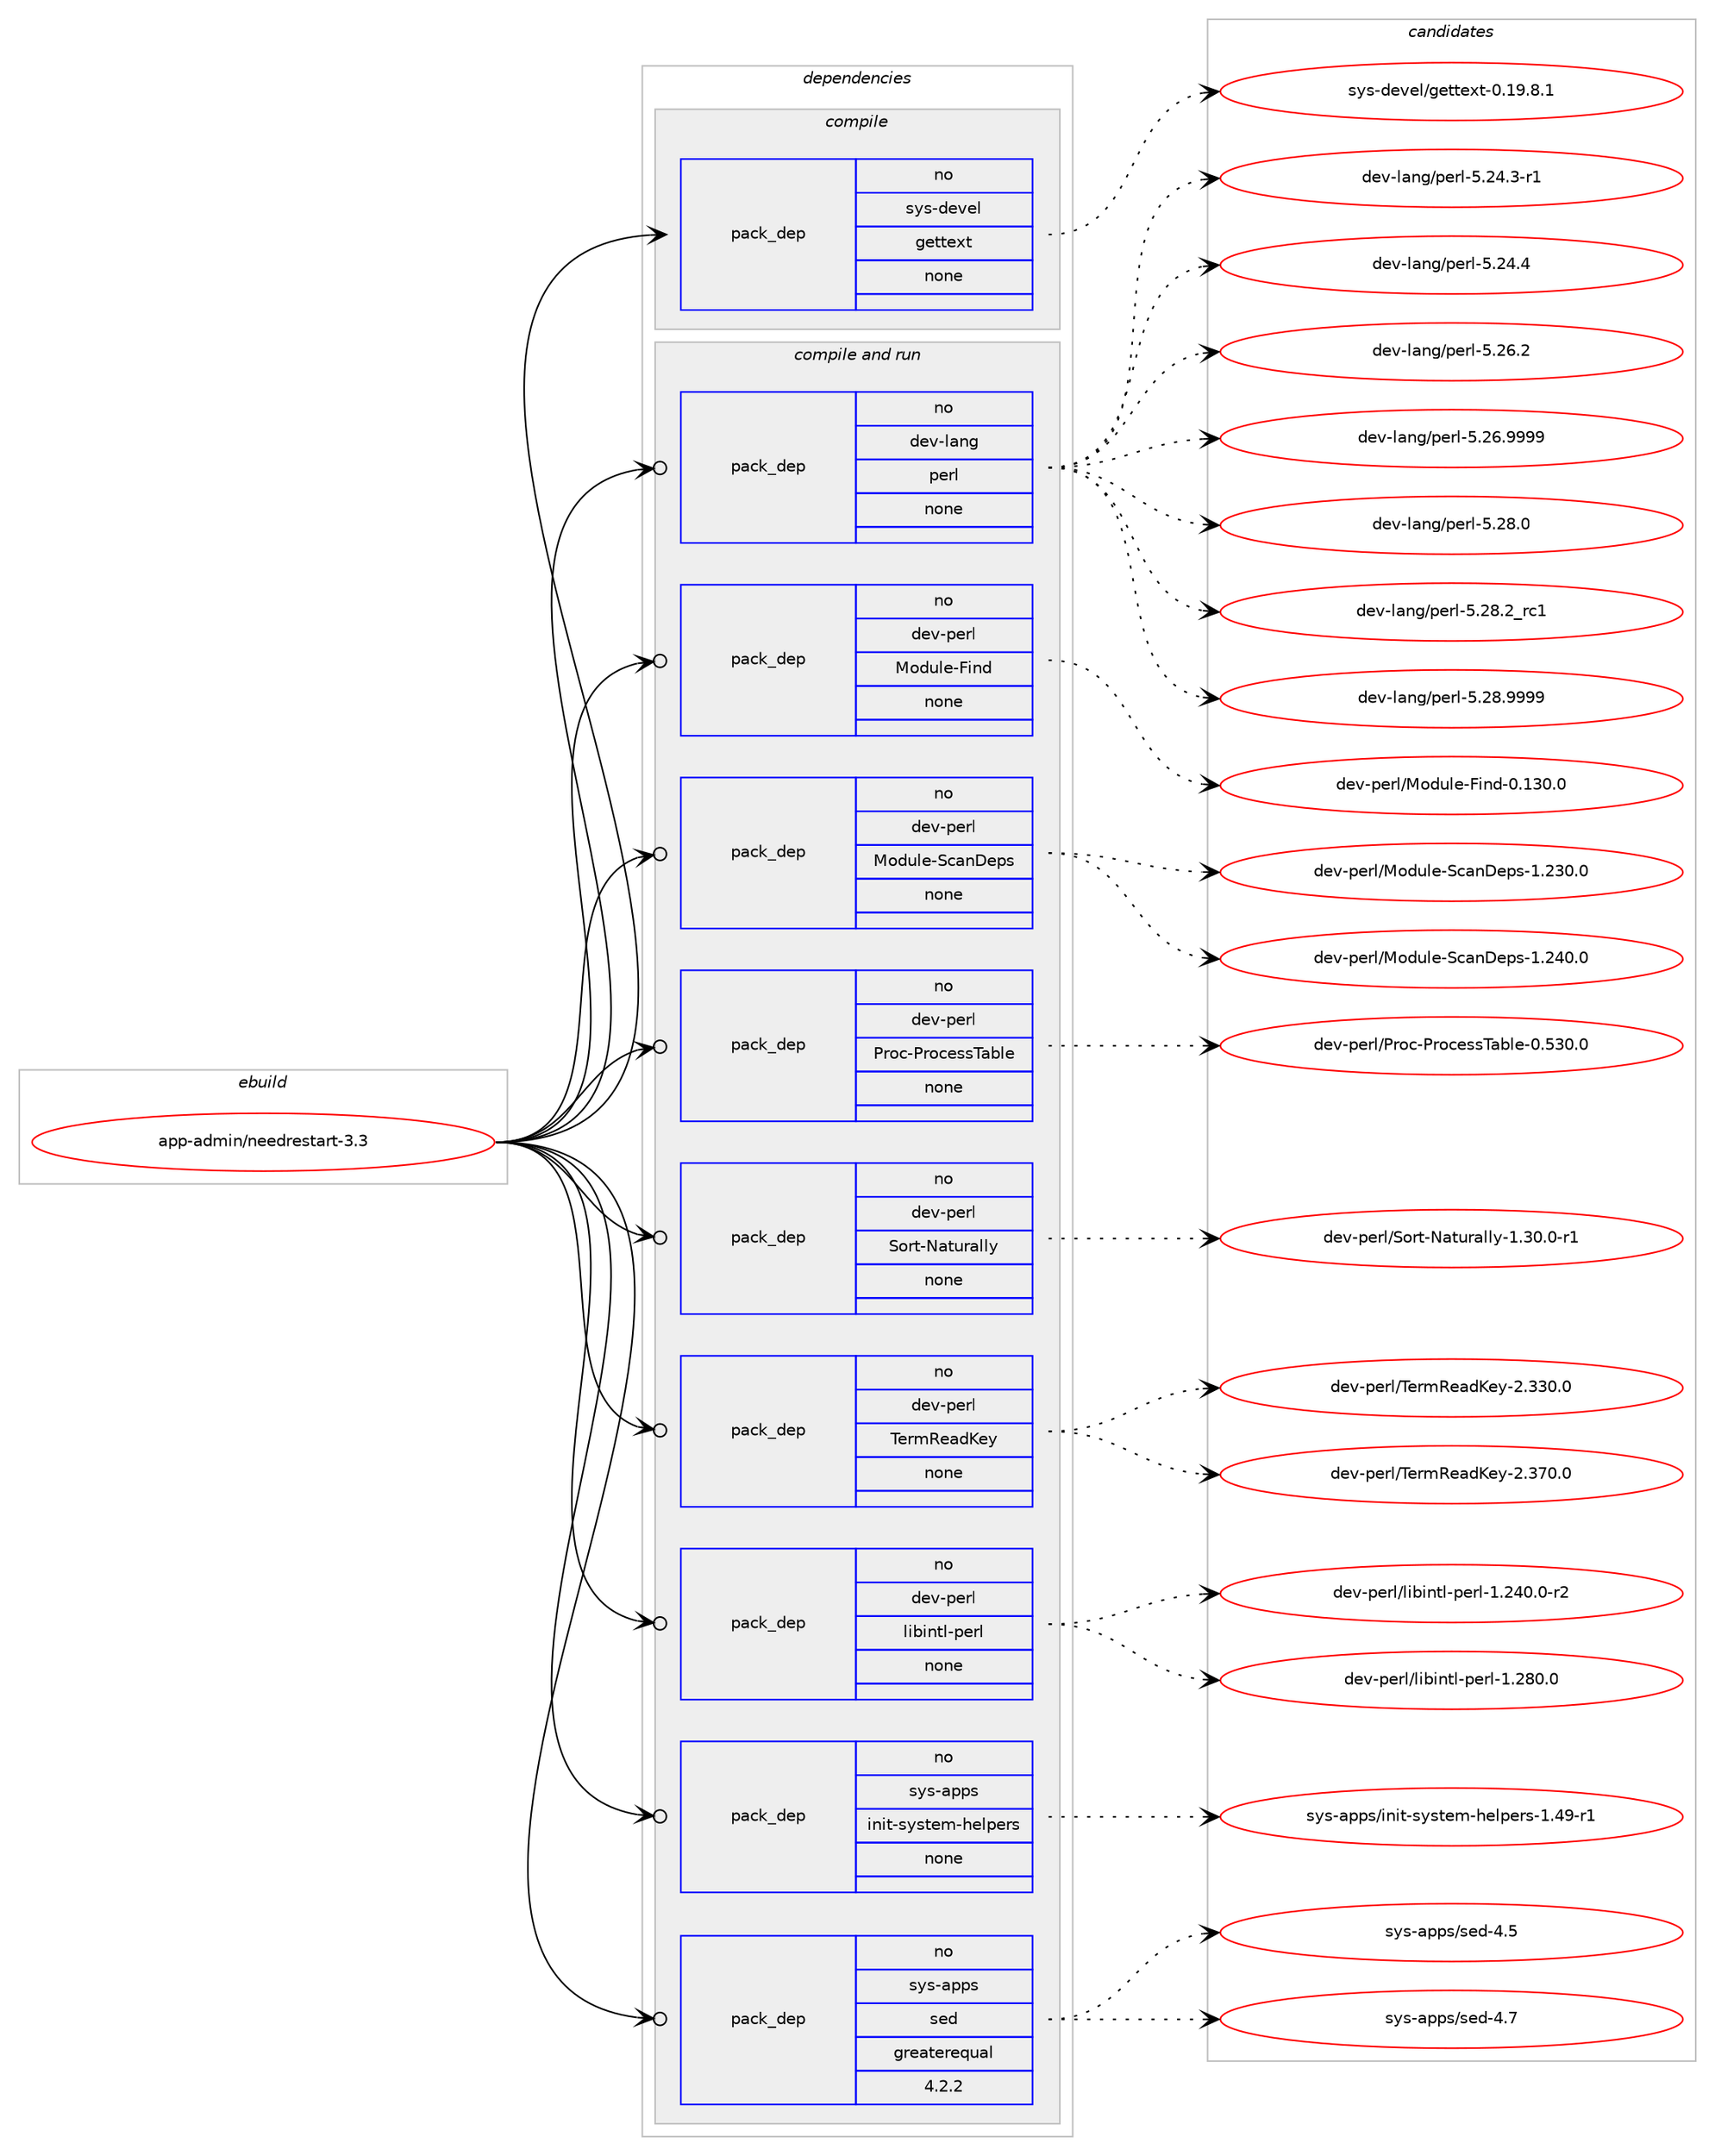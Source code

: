 digraph prolog {

# *************
# Graph options
# *************

newrank=true;
concentrate=true;
compound=true;
graph [rankdir=LR,fontname=Helvetica,fontsize=10,ranksep=1.5];#, ranksep=2.5, nodesep=0.2];
edge  [arrowhead=vee];
node  [fontname=Helvetica,fontsize=10];

# **********
# The ebuild
# **********

subgraph cluster_leftcol {
color=gray;
rank=same;
label=<<i>ebuild</i>>;
id [label="app-admin/needrestart-3.3", color=red, width=4, href="../app-admin/needrestart-3.3.svg"];
}

# ****************
# The dependencies
# ****************

subgraph cluster_midcol {
color=gray;
label=<<i>dependencies</i>>;
subgraph cluster_compile {
fillcolor="#eeeeee";
style=filled;
label=<<i>compile</i>>;
subgraph pack173 {
dependency184 [label=<<TABLE BORDER="0" CELLBORDER="1" CELLSPACING="0" CELLPADDING="4" WIDTH="220"><TR><TD ROWSPAN="6" CELLPADDING="30">pack_dep</TD></TR><TR><TD WIDTH="110">no</TD></TR><TR><TD>sys-devel</TD></TR><TR><TD>gettext</TD></TR><TR><TD>none</TD></TR><TR><TD></TD></TR></TABLE>>, shape=none, color=blue];
}
id:e -> dependency184:w [weight=20,style="solid",arrowhead="vee"];
}
subgraph cluster_compileandrun {
fillcolor="#eeeeee";
style=filled;
label=<<i>compile and run</i>>;
subgraph pack174 {
dependency185 [label=<<TABLE BORDER="0" CELLBORDER="1" CELLSPACING="0" CELLPADDING="4" WIDTH="220"><TR><TD ROWSPAN="6" CELLPADDING="30">pack_dep</TD></TR><TR><TD WIDTH="110">no</TD></TR><TR><TD>dev-lang</TD></TR><TR><TD>perl</TD></TR><TR><TD>none</TD></TR><TR><TD></TD></TR></TABLE>>, shape=none, color=blue];
}
id:e -> dependency185:w [weight=20,style="solid",arrowhead="odotvee"];
subgraph pack175 {
dependency186 [label=<<TABLE BORDER="0" CELLBORDER="1" CELLSPACING="0" CELLPADDING="4" WIDTH="220"><TR><TD ROWSPAN="6" CELLPADDING="30">pack_dep</TD></TR><TR><TD WIDTH="110">no</TD></TR><TR><TD>dev-perl</TD></TR><TR><TD>Module-Find</TD></TR><TR><TD>none</TD></TR><TR><TD></TD></TR></TABLE>>, shape=none, color=blue];
}
id:e -> dependency186:w [weight=20,style="solid",arrowhead="odotvee"];
subgraph pack176 {
dependency187 [label=<<TABLE BORDER="0" CELLBORDER="1" CELLSPACING="0" CELLPADDING="4" WIDTH="220"><TR><TD ROWSPAN="6" CELLPADDING="30">pack_dep</TD></TR><TR><TD WIDTH="110">no</TD></TR><TR><TD>dev-perl</TD></TR><TR><TD>Module-ScanDeps</TD></TR><TR><TD>none</TD></TR><TR><TD></TD></TR></TABLE>>, shape=none, color=blue];
}
id:e -> dependency187:w [weight=20,style="solid",arrowhead="odotvee"];
subgraph pack177 {
dependency188 [label=<<TABLE BORDER="0" CELLBORDER="1" CELLSPACING="0" CELLPADDING="4" WIDTH="220"><TR><TD ROWSPAN="6" CELLPADDING="30">pack_dep</TD></TR><TR><TD WIDTH="110">no</TD></TR><TR><TD>dev-perl</TD></TR><TR><TD>Proc-ProcessTable</TD></TR><TR><TD>none</TD></TR><TR><TD></TD></TR></TABLE>>, shape=none, color=blue];
}
id:e -> dependency188:w [weight=20,style="solid",arrowhead="odotvee"];
subgraph pack178 {
dependency189 [label=<<TABLE BORDER="0" CELLBORDER="1" CELLSPACING="0" CELLPADDING="4" WIDTH="220"><TR><TD ROWSPAN="6" CELLPADDING="30">pack_dep</TD></TR><TR><TD WIDTH="110">no</TD></TR><TR><TD>dev-perl</TD></TR><TR><TD>Sort-Naturally</TD></TR><TR><TD>none</TD></TR><TR><TD></TD></TR></TABLE>>, shape=none, color=blue];
}
id:e -> dependency189:w [weight=20,style="solid",arrowhead="odotvee"];
subgraph pack179 {
dependency190 [label=<<TABLE BORDER="0" CELLBORDER="1" CELLSPACING="0" CELLPADDING="4" WIDTH="220"><TR><TD ROWSPAN="6" CELLPADDING="30">pack_dep</TD></TR><TR><TD WIDTH="110">no</TD></TR><TR><TD>dev-perl</TD></TR><TR><TD>TermReadKey</TD></TR><TR><TD>none</TD></TR><TR><TD></TD></TR></TABLE>>, shape=none, color=blue];
}
id:e -> dependency190:w [weight=20,style="solid",arrowhead="odotvee"];
subgraph pack180 {
dependency191 [label=<<TABLE BORDER="0" CELLBORDER="1" CELLSPACING="0" CELLPADDING="4" WIDTH="220"><TR><TD ROWSPAN="6" CELLPADDING="30">pack_dep</TD></TR><TR><TD WIDTH="110">no</TD></TR><TR><TD>dev-perl</TD></TR><TR><TD>libintl-perl</TD></TR><TR><TD>none</TD></TR><TR><TD></TD></TR></TABLE>>, shape=none, color=blue];
}
id:e -> dependency191:w [weight=20,style="solid",arrowhead="odotvee"];
subgraph pack181 {
dependency192 [label=<<TABLE BORDER="0" CELLBORDER="1" CELLSPACING="0" CELLPADDING="4" WIDTH="220"><TR><TD ROWSPAN="6" CELLPADDING="30">pack_dep</TD></TR><TR><TD WIDTH="110">no</TD></TR><TR><TD>sys-apps</TD></TR><TR><TD>init-system-helpers</TD></TR><TR><TD>none</TD></TR><TR><TD></TD></TR></TABLE>>, shape=none, color=blue];
}
id:e -> dependency192:w [weight=20,style="solid",arrowhead="odotvee"];
subgraph pack182 {
dependency193 [label=<<TABLE BORDER="0" CELLBORDER="1" CELLSPACING="0" CELLPADDING="4" WIDTH="220"><TR><TD ROWSPAN="6" CELLPADDING="30">pack_dep</TD></TR><TR><TD WIDTH="110">no</TD></TR><TR><TD>sys-apps</TD></TR><TR><TD>sed</TD></TR><TR><TD>greaterequal</TD></TR><TR><TD>4.2.2</TD></TR></TABLE>>, shape=none, color=blue];
}
id:e -> dependency193:w [weight=20,style="solid",arrowhead="odotvee"];
}
subgraph cluster_run {
fillcolor="#eeeeee";
style=filled;
label=<<i>run</i>>;
}
}

# **************
# The candidates
# **************

subgraph cluster_choices {
rank=same;
color=gray;
label=<<i>candidates</i>>;

subgraph choice173 {
color=black;
nodesep=1;
choice1151211154510010111810110847103101116116101120116454846495746564649 [label="sys-devel/gettext-0.19.8.1", color=red, width=4,href="../sys-devel/gettext-0.19.8.1.svg"];
dependency184:e -> choice1151211154510010111810110847103101116116101120116454846495746564649:w [style=dotted,weight="100"];
}
subgraph choice174 {
color=black;
nodesep=1;
choice100101118451089711010347112101114108455346505246514511449 [label="dev-lang/perl-5.24.3-r1", color=red, width=4,href="../dev-lang/perl-5.24.3-r1.svg"];
choice10010111845108971101034711210111410845534650524652 [label="dev-lang/perl-5.24.4", color=red, width=4,href="../dev-lang/perl-5.24.4.svg"];
choice10010111845108971101034711210111410845534650544650 [label="dev-lang/perl-5.26.2", color=red, width=4,href="../dev-lang/perl-5.26.2.svg"];
choice10010111845108971101034711210111410845534650544657575757 [label="dev-lang/perl-5.26.9999", color=red, width=4,href="../dev-lang/perl-5.26.9999.svg"];
choice10010111845108971101034711210111410845534650564648 [label="dev-lang/perl-5.28.0", color=red, width=4,href="../dev-lang/perl-5.28.0.svg"];
choice10010111845108971101034711210111410845534650564650951149949 [label="dev-lang/perl-5.28.2_rc1", color=red, width=4,href="../dev-lang/perl-5.28.2_rc1.svg"];
choice10010111845108971101034711210111410845534650564657575757 [label="dev-lang/perl-5.28.9999", color=red, width=4,href="../dev-lang/perl-5.28.9999.svg"];
dependency185:e -> choice100101118451089711010347112101114108455346505246514511449:w [style=dotted,weight="100"];
dependency185:e -> choice10010111845108971101034711210111410845534650524652:w [style=dotted,weight="100"];
dependency185:e -> choice10010111845108971101034711210111410845534650544650:w [style=dotted,weight="100"];
dependency185:e -> choice10010111845108971101034711210111410845534650544657575757:w [style=dotted,weight="100"];
dependency185:e -> choice10010111845108971101034711210111410845534650564648:w [style=dotted,weight="100"];
dependency185:e -> choice10010111845108971101034711210111410845534650564650951149949:w [style=dotted,weight="100"];
dependency185:e -> choice10010111845108971101034711210111410845534650564657575757:w [style=dotted,weight="100"];
}
subgraph choice175 {
color=black;
nodesep=1;
choice10010111845112101114108477711110011710810145701051101004548464951484648 [label="dev-perl/Module-Find-0.130.0", color=red, width=4,href="../dev-perl/Module-Find-0.130.0.svg"];
dependency186:e -> choice10010111845112101114108477711110011710810145701051101004548464951484648:w [style=dotted,weight="100"];
}
subgraph choice176 {
color=black;
nodesep=1;
choice10010111845112101114108477711110011710810145839997110681011121154549465051484648 [label="dev-perl/Module-ScanDeps-1.230.0", color=red, width=4,href="../dev-perl/Module-ScanDeps-1.230.0.svg"];
choice10010111845112101114108477711110011710810145839997110681011121154549465052484648 [label="dev-perl/Module-ScanDeps-1.240.0", color=red, width=4,href="../dev-perl/Module-ScanDeps-1.240.0.svg"];
dependency187:e -> choice10010111845112101114108477711110011710810145839997110681011121154549465051484648:w [style=dotted,weight="100"];
dependency187:e -> choice10010111845112101114108477711110011710810145839997110681011121154549465052484648:w [style=dotted,weight="100"];
}
subgraph choice177 {
color=black;
nodesep=1;
choice100101118451121011141084780114111994580114111991011151158497981081014548465351484648 [label="dev-perl/Proc-ProcessTable-0.530.0", color=red, width=4,href="../dev-perl/Proc-ProcessTable-0.530.0.svg"];
dependency188:e -> choice100101118451121011141084780114111994580114111991011151158497981081014548465351484648:w [style=dotted,weight="100"];
}
subgraph choice178 {
color=black;
nodesep=1;
choice10010111845112101114108478311111411645789711611711497108108121454946514846484511449 [label="dev-perl/Sort-Naturally-1.30.0-r1", color=red, width=4,href="../dev-perl/Sort-Naturally-1.30.0-r1.svg"];
dependency189:e -> choice10010111845112101114108478311111411645789711611711497108108121454946514846484511449:w [style=dotted,weight="100"];
}
subgraph choice179 {
color=black;
nodesep=1;
choice1001011184511210111410847841011141098210197100751011214550465151484648 [label="dev-perl/TermReadKey-2.330.0", color=red, width=4,href="../dev-perl/TermReadKey-2.330.0.svg"];
choice1001011184511210111410847841011141098210197100751011214550465155484648 [label="dev-perl/TermReadKey-2.370.0", color=red, width=4,href="../dev-perl/TermReadKey-2.370.0.svg"];
dependency190:e -> choice1001011184511210111410847841011141098210197100751011214550465151484648:w [style=dotted,weight="100"];
dependency190:e -> choice1001011184511210111410847841011141098210197100751011214550465155484648:w [style=dotted,weight="100"];
}
subgraph choice180 {
color=black;
nodesep=1;
choice1001011184511210111410847108105981051101161084511210111410845494650524846484511450 [label="dev-perl/libintl-perl-1.240.0-r2", color=red, width=4,href="../dev-perl/libintl-perl-1.240.0-r2.svg"];
choice100101118451121011141084710810598105110116108451121011141084549465056484648 [label="dev-perl/libintl-perl-1.280.0", color=red, width=4,href="../dev-perl/libintl-perl-1.280.0.svg"];
dependency191:e -> choice1001011184511210111410847108105981051101161084511210111410845494650524846484511450:w [style=dotted,weight="100"];
dependency191:e -> choice100101118451121011141084710810598105110116108451121011141084549465056484648:w [style=dotted,weight="100"];
}
subgraph choice181 {
color=black;
nodesep=1;
choice115121115459711211211547105110105116451151211151161011094510410110811210111411545494652574511449 [label="sys-apps/init-system-helpers-1.49-r1", color=red, width=4,href="../sys-apps/init-system-helpers-1.49-r1.svg"];
dependency192:e -> choice115121115459711211211547105110105116451151211151161011094510410110811210111411545494652574511449:w [style=dotted,weight="100"];
}
subgraph choice182 {
color=black;
nodesep=1;
choice11512111545971121121154711510110045524653 [label="sys-apps/sed-4.5", color=red, width=4,href="../sys-apps/sed-4.5.svg"];
choice11512111545971121121154711510110045524655 [label="sys-apps/sed-4.7", color=red, width=4,href="../sys-apps/sed-4.7.svg"];
dependency193:e -> choice11512111545971121121154711510110045524653:w [style=dotted,weight="100"];
dependency193:e -> choice11512111545971121121154711510110045524655:w [style=dotted,weight="100"];
}
}

}
